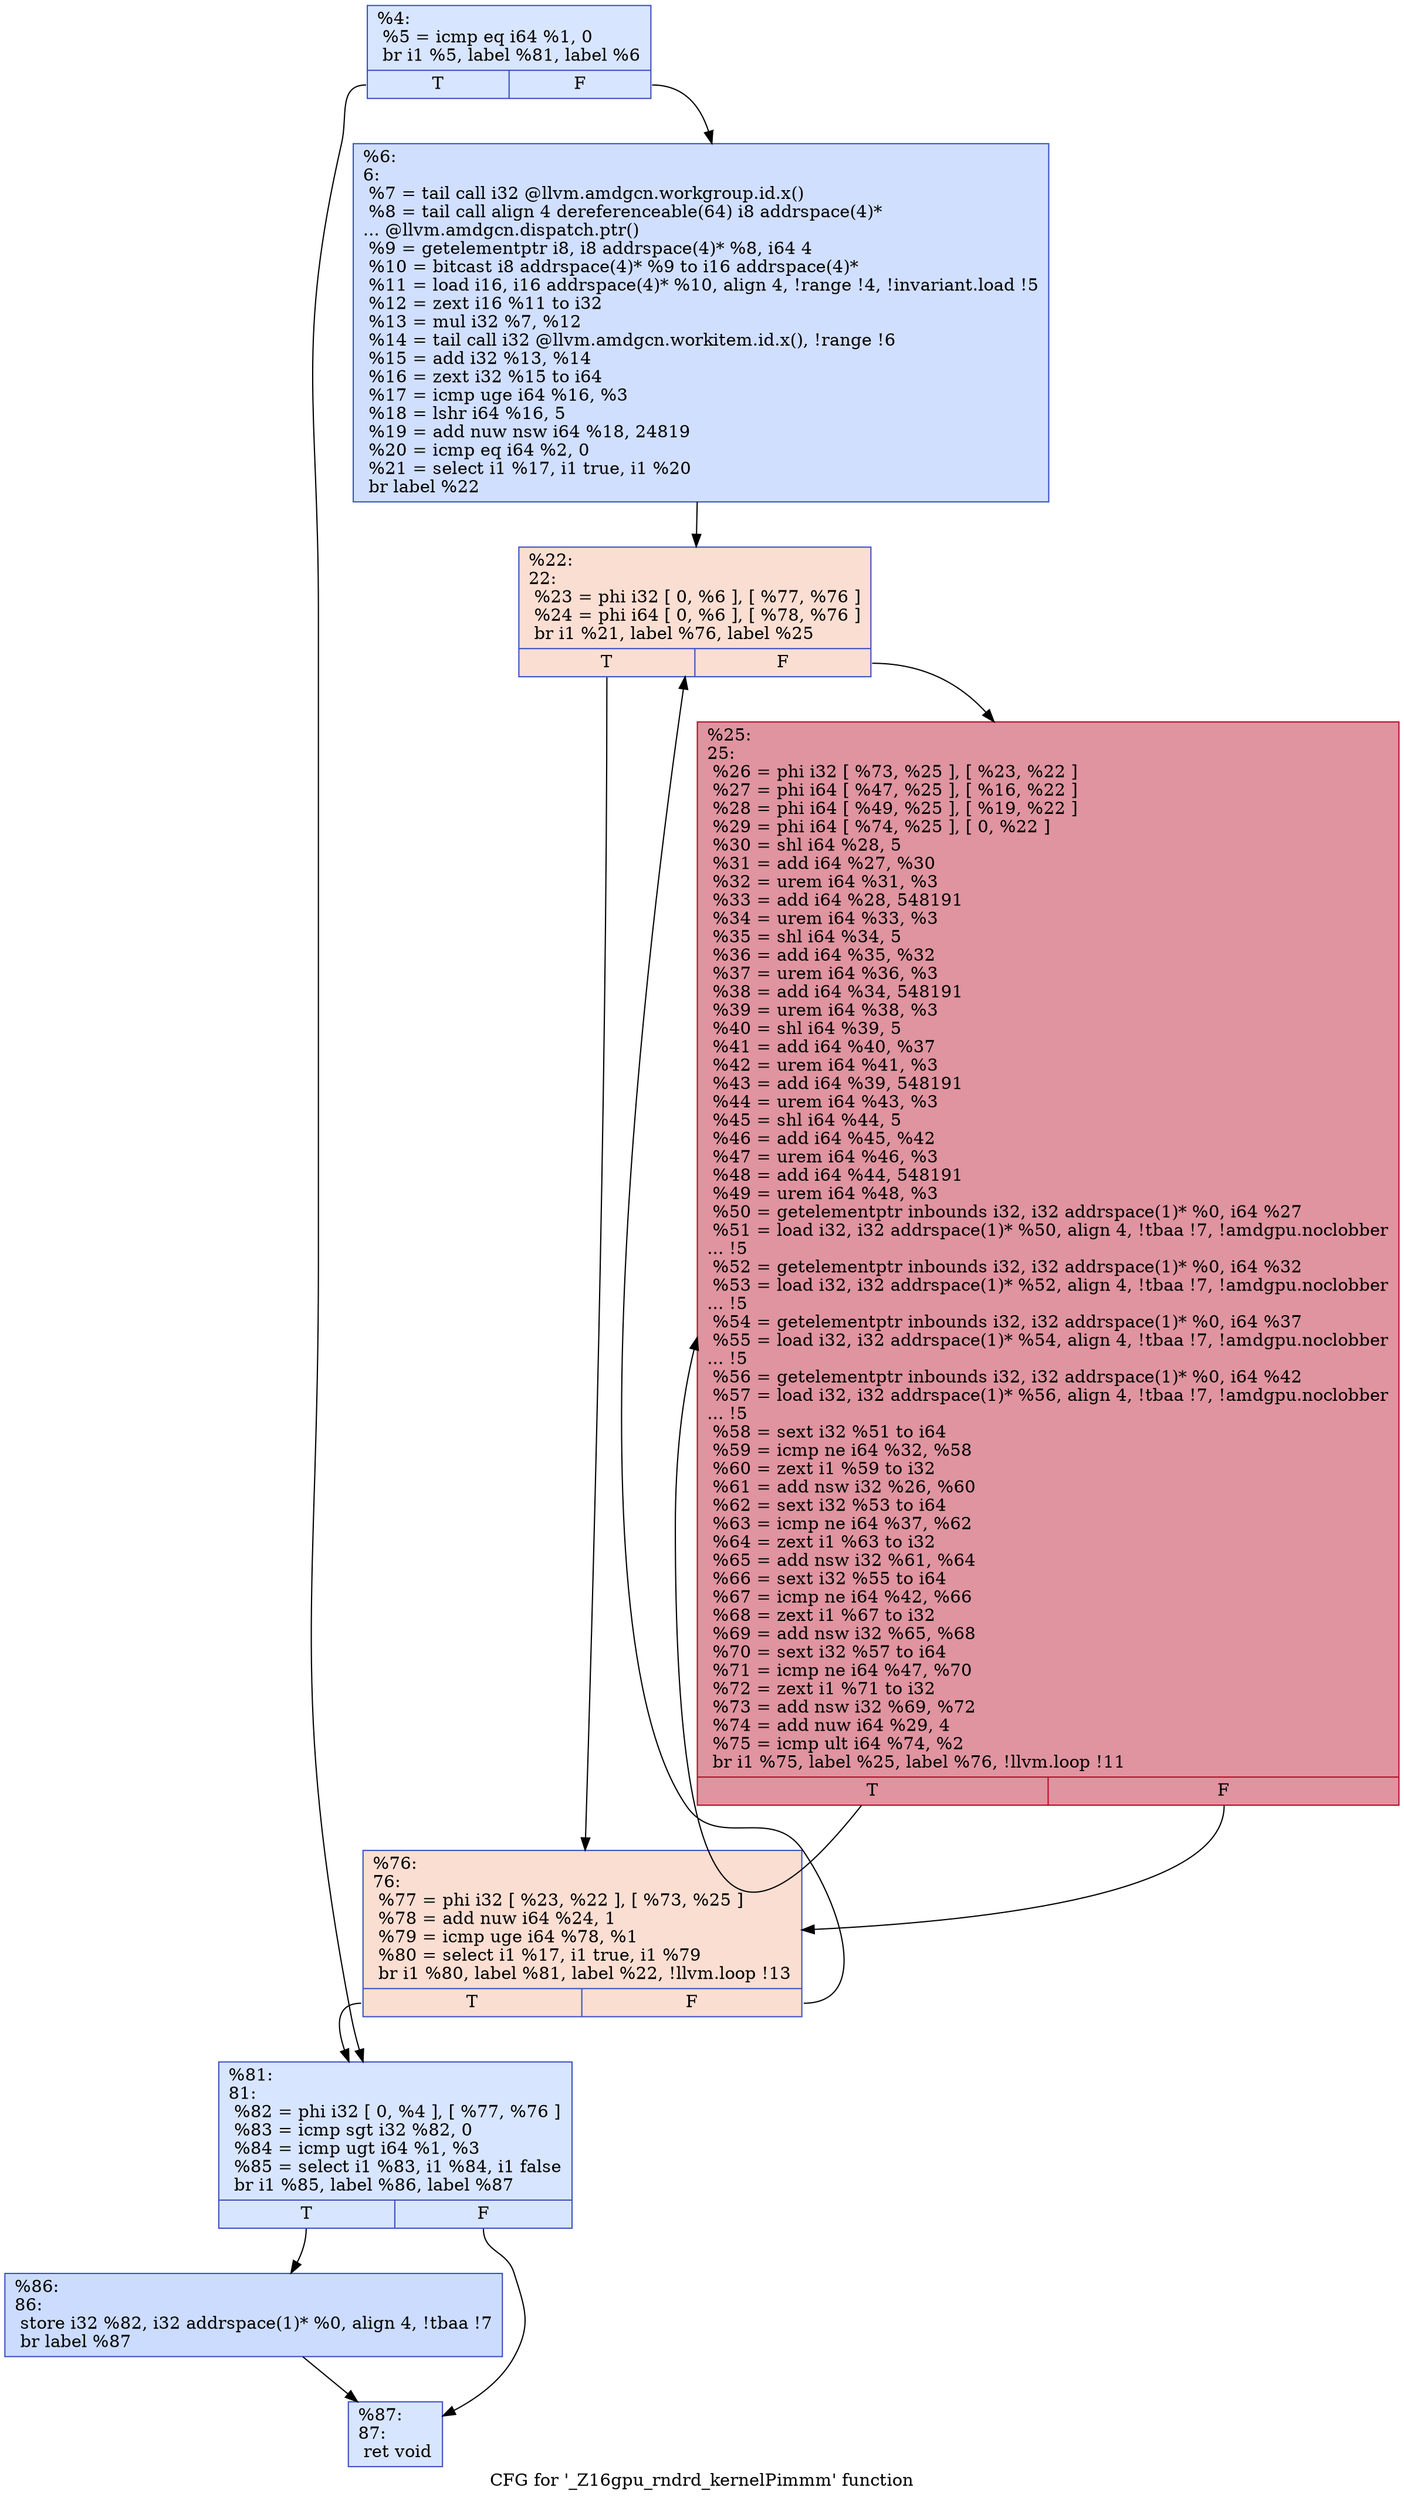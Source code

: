 digraph "CFG for '_Z16gpu_rndrd_kernelPimmm' function" {
	label="CFG for '_Z16gpu_rndrd_kernelPimmm' function";

	Node0x4620a40 [shape=record,color="#3d50c3ff", style=filled, fillcolor="#a7c5fe70",label="{%4:\l  %5 = icmp eq i64 %1, 0\l  br i1 %5, label %81, label %6\l|{<s0>T|<s1>F}}"];
	Node0x4620a40:s0 -> Node0x46209e0;
	Node0x4620a40:s1 -> Node0x46211c0;
	Node0x46211c0 [shape=record,color="#3d50c3ff", style=filled, fillcolor="#96b7ff70",label="{%6:\l6:                                                \l  %7 = tail call i32 @llvm.amdgcn.workgroup.id.x()\l  %8 = tail call align 4 dereferenceable(64) i8 addrspace(4)*\l... @llvm.amdgcn.dispatch.ptr()\l  %9 = getelementptr i8, i8 addrspace(4)* %8, i64 4\l  %10 = bitcast i8 addrspace(4)* %9 to i16 addrspace(4)*\l  %11 = load i16, i16 addrspace(4)* %10, align 4, !range !4, !invariant.load !5\l  %12 = zext i16 %11 to i32\l  %13 = mul i32 %7, %12\l  %14 = tail call i32 @llvm.amdgcn.workitem.id.x(), !range !6\l  %15 = add i32 %13, %14\l  %16 = zext i32 %15 to i64\l  %17 = icmp uge i64 %16, %3\l  %18 = lshr i64 %16, 5\l  %19 = add nuw nsw i64 %18, 24819\l  %20 = icmp eq i64 %2, 0\l  %21 = select i1 %17, i1 true, i1 %20\l  br label %22\l}"];
	Node0x46211c0 -> Node0x4622f10;
	Node0x4622f10 [shape=record,color="#3d50c3ff", style=filled, fillcolor="#f7b59970",label="{%22:\l22:                                               \l  %23 = phi i32 [ 0, %6 ], [ %77, %76 ]\l  %24 = phi i64 [ 0, %6 ], [ %78, %76 ]\l  br i1 %21, label %76, label %25\l|{<s0>T|<s1>F}}"];
	Node0x4622f10:s0 -> Node0x4623070;
	Node0x4622f10:s1 -> Node0x46232d0;
	Node0x46232d0 [shape=record,color="#b70d28ff", style=filled, fillcolor="#b70d2870",label="{%25:\l25:                                               \l  %26 = phi i32 [ %73, %25 ], [ %23, %22 ]\l  %27 = phi i64 [ %47, %25 ], [ %16, %22 ]\l  %28 = phi i64 [ %49, %25 ], [ %19, %22 ]\l  %29 = phi i64 [ %74, %25 ], [ 0, %22 ]\l  %30 = shl i64 %28, 5\l  %31 = add i64 %27, %30\l  %32 = urem i64 %31, %3\l  %33 = add i64 %28, 548191\l  %34 = urem i64 %33, %3\l  %35 = shl i64 %34, 5\l  %36 = add i64 %35, %32\l  %37 = urem i64 %36, %3\l  %38 = add i64 %34, 548191\l  %39 = urem i64 %38, %3\l  %40 = shl i64 %39, 5\l  %41 = add i64 %40, %37\l  %42 = urem i64 %41, %3\l  %43 = add i64 %39, 548191\l  %44 = urem i64 %43, %3\l  %45 = shl i64 %44, 5\l  %46 = add i64 %45, %42\l  %47 = urem i64 %46, %3\l  %48 = add i64 %44, 548191\l  %49 = urem i64 %48, %3\l  %50 = getelementptr inbounds i32, i32 addrspace(1)* %0, i64 %27\l  %51 = load i32, i32 addrspace(1)* %50, align 4, !tbaa !7, !amdgpu.noclobber\l... !5\l  %52 = getelementptr inbounds i32, i32 addrspace(1)* %0, i64 %32\l  %53 = load i32, i32 addrspace(1)* %52, align 4, !tbaa !7, !amdgpu.noclobber\l... !5\l  %54 = getelementptr inbounds i32, i32 addrspace(1)* %0, i64 %37\l  %55 = load i32, i32 addrspace(1)* %54, align 4, !tbaa !7, !amdgpu.noclobber\l... !5\l  %56 = getelementptr inbounds i32, i32 addrspace(1)* %0, i64 %42\l  %57 = load i32, i32 addrspace(1)* %56, align 4, !tbaa !7, !amdgpu.noclobber\l... !5\l  %58 = sext i32 %51 to i64\l  %59 = icmp ne i64 %32, %58\l  %60 = zext i1 %59 to i32\l  %61 = add nsw i32 %26, %60\l  %62 = sext i32 %53 to i64\l  %63 = icmp ne i64 %37, %62\l  %64 = zext i1 %63 to i32\l  %65 = add nsw i32 %61, %64\l  %66 = sext i32 %55 to i64\l  %67 = icmp ne i64 %42, %66\l  %68 = zext i1 %67 to i32\l  %69 = add nsw i32 %65, %68\l  %70 = sext i32 %57 to i64\l  %71 = icmp ne i64 %47, %70\l  %72 = zext i1 %71 to i32\l  %73 = add nsw i32 %69, %72\l  %74 = add nuw i64 %29, 4\l  %75 = icmp ult i64 %74, %2\l  br i1 %75, label %25, label %76, !llvm.loop !11\l|{<s0>T|<s1>F}}"];
	Node0x46232d0:s0 -> Node0x46232d0;
	Node0x46232d0:s1 -> Node0x4623070;
	Node0x4623070 [shape=record,color="#3d50c3ff", style=filled, fillcolor="#f7b59970",label="{%76:\l76:                                               \l  %77 = phi i32 [ %23, %22 ], [ %73, %25 ]\l  %78 = add nuw i64 %24, 1\l  %79 = icmp uge i64 %78, %1\l  %80 = select i1 %17, i1 true, i1 %79\l  br i1 %80, label %81, label %22, !llvm.loop !13\l|{<s0>T|<s1>F}}"];
	Node0x4623070:s0 -> Node0x46209e0;
	Node0x4623070:s1 -> Node0x4622f10;
	Node0x46209e0 [shape=record,color="#3d50c3ff", style=filled, fillcolor="#a7c5fe70",label="{%81:\l81:                                               \l  %82 = phi i32 [ 0, %4 ], [ %77, %76 ]\l  %83 = icmp sgt i32 %82, 0\l  %84 = icmp ugt i64 %1, %3\l  %85 = select i1 %83, i1 %84, i1 false\l  br i1 %85, label %86, label %87\l|{<s0>T|<s1>F}}"];
	Node0x46209e0:s0 -> Node0x4626a00;
	Node0x46209e0:s1 -> Node0x4626a50;
	Node0x4626a00 [shape=record,color="#3d50c3ff", style=filled, fillcolor="#8caffe70",label="{%86:\l86:                                               \l  store i32 %82, i32 addrspace(1)* %0, align 4, !tbaa !7\l  br label %87\l}"];
	Node0x4626a00 -> Node0x4626a50;
	Node0x4626a50 [shape=record,color="#3d50c3ff", style=filled, fillcolor="#a7c5fe70",label="{%87:\l87:                                               \l  ret void\l}"];
}
